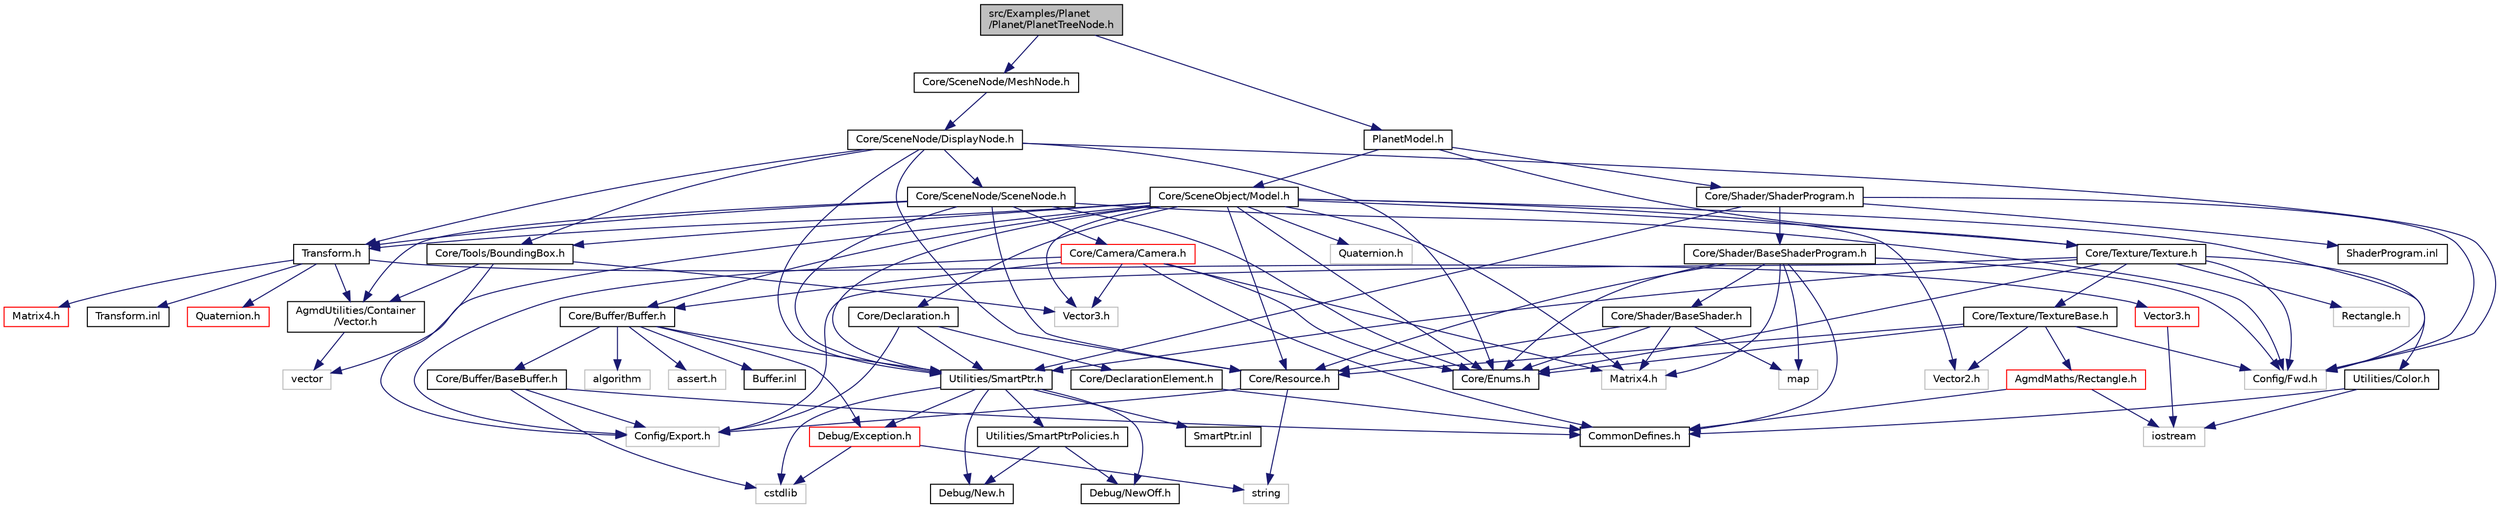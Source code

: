 digraph "src/Examples/Planet/Planet/PlanetTreeNode.h"
{
  edge [fontname="Helvetica",fontsize="10",labelfontname="Helvetica",labelfontsize="10"];
  node [fontname="Helvetica",fontsize="10",shape=record];
  Node1 [label="src/Examples/Planet\l/Planet/PlanetTreeNode.h",height=0.2,width=0.4,color="black", fillcolor="grey75", style="filled" fontcolor="black"];
  Node1 -> Node2 [color="midnightblue",fontsize="10",style="solid",fontname="Helvetica"];
  Node2 [label="Core/SceneNode/MeshNode.h",height=0.2,width=0.4,color="black", fillcolor="white", style="filled",URL="$_mesh_node_8h.html"];
  Node2 -> Node3 [color="midnightblue",fontsize="10",style="solid",fontname="Helvetica"];
  Node3 [label="Core/SceneNode/DisplayNode.h",height=0.2,width=0.4,color="black", fillcolor="white", style="filled",URL="$_display_node_8h.html"];
  Node3 -> Node4 [color="midnightblue",fontsize="10",style="solid",fontname="Helvetica"];
  Node4 [label="Config/Fwd.h",height=0.2,width=0.4,color="grey75", fillcolor="white", style="filled"];
  Node3 -> Node5 [color="midnightblue",fontsize="10",style="solid",fontname="Helvetica"];
  Node5 [label="Core/Resource.h",height=0.2,width=0.4,color="black", fillcolor="white", style="filled",URL="$_resource_8h.html"];
  Node5 -> Node6 [color="midnightblue",fontsize="10",style="solid",fontname="Helvetica"];
  Node6 [label="Config/Export.h",height=0.2,width=0.4,color="grey75", fillcolor="white", style="filled"];
  Node5 -> Node7 [color="midnightblue",fontsize="10",style="solid",fontname="Helvetica"];
  Node7 [label="string",height=0.2,width=0.4,color="grey75", fillcolor="white", style="filled"];
  Node3 -> Node8 [color="midnightblue",fontsize="10",style="solid",fontname="Helvetica"];
  Node8 [label="Core/Enums.h",height=0.2,width=0.4,color="black", fillcolor="white", style="filled",URL="$_enums_8h.html"];
  Node3 -> Node9 [color="midnightblue",fontsize="10",style="solid",fontname="Helvetica"];
  Node9 [label="Utilities/SmartPtr.h",height=0.2,width=0.4,color="black", fillcolor="white", style="filled",URL="$_smart_ptr_8h.html"];
  Node9 -> Node10 [color="midnightblue",fontsize="10",style="solid",fontname="Helvetica"];
  Node10 [label="cstdlib",height=0.2,width=0.4,color="grey75", fillcolor="white", style="filled"];
  Node9 -> Node11 [color="midnightblue",fontsize="10",style="solid",fontname="Helvetica"];
  Node11 [label="Utilities/SmartPtrPolicies.h",height=0.2,width=0.4,color="black", fillcolor="white", style="filled",URL="$_smart_ptr_policies_8h.html"];
  Node11 -> Node12 [color="midnightblue",fontsize="10",style="solid",fontname="Helvetica"];
  Node12 [label="Debug/New.h",height=0.2,width=0.4,color="black", fillcolor="white", style="filled",URL="$_new_8h.html"];
  Node11 -> Node13 [color="midnightblue",fontsize="10",style="solid",fontname="Helvetica"];
  Node13 [label="Debug/NewOff.h",height=0.2,width=0.4,color="black", fillcolor="white", style="filled",URL="$_new_off_8h.html"];
  Node9 -> Node14 [color="midnightblue",fontsize="10",style="solid",fontname="Helvetica"];
  Node14 [label="Debug/Exception.h",height=0.2,width=0.4,color="red", fillcolor="white", style="filled",URL="$_exception_8h.html"];
  Node14 -> Node10 [color="midnightblue",fontsize="10",style="solid",fontname="Helvetica"];
  Node14 -> Node7 [color="midnightblue",fontsize="10",style="solid",fontname="Helvetica"];
  Node9 -> Node12 [color="midnightblue",fontsize="10",style="solid",fontname="Helvetica"];
  Node9 -> Node15 [color="midnightblue",fontsize="10",style="solid",fontname="Helvetica"];
  Node15 [label="SmartPtr.inl",height=0.2,width=0.4,color="black", fillcolor="white", style="filled",URL="$_smart_ptr_8inl.html"];
  Node9 -> Node13 [color="midnightblue",fontsize="10",style="solid",fontname="Helvetica"];
  Node3 -> Node16 [color="midnightblue",fontsize="10",style="solid",fontname="Helvetica"];
  Node16 [label="Transform.h",height=0.2,width=0.4,color="black", fillcolor="white", style="filled",URL="$_transform_8h.html"];
  Node16 -> Node17 [color="midnightblue",fontsize="10",style="solid",fontname="Helvetica"];
  Node17 [label="Vector3.h",height=0.2,width=0.4,color="red", fillcolor="white", style="filled",URL="$_agmd_maths_2_vector3_8h.html"];
  Node17 -> Node18 [color="midnightblue",fontsize="10",style="solid",fontname="Helvetica"];
  Node18 [label="iostream",height=0.2,width=0.4,color="grey75", fillcolor="white", style="filled"];
  Node16 -> Node19 [color="midnightblue",fontsize="10",style="solid",fontname="Helvetica"];
  Node19 [label="Quaternion.h",height=0.2,width=0.4,color="red", fillcolor="white", style="filled",URL="$_agmd_maths_2_quaternion_8h.html"];
  Node16 -> Node20 [color="midnightblue",fontsize="10",style="solid",fontname="Helvetica"];
  Node20 [label="Matrix4.h",height=0.2,width=0.4,color="red", fillcolor="white", style="filled",URL="$_agmd_maths_2_matrix4_8h.html"];
  Node16 -> Node21 [color="midnightblue",fontsize="10",style="solid",fontname="Helvetica"];
  Node21 [label="AgmdUtilities/Container\l/Vector.h",height=0.2,width=0.4,color="black", fillcolor="white", style="filled",URL="$_vector_8h.html"];
  Node21 -> Node22 [color="midnightblue",fontsize="10",style="solid",fontname="Helvetica"];
  Node22 [label="vector",height=0.2,width=0.4,color="grey75", fillcolor="white", style="filled"];
  Node16 -> Node23 [color="midnightblue",fontsize="10",style="solid",fontname="Helvetica"];
  Node23 [label="Transform.inl",height=0.2,width=0.4,color="black", fillcolor="white", style="filled",URL="$_transform_8inl.html"];
  Node3 -> Node24 [color="midnightblue",fontsize="10",style="solid",fontname="Helvetica"];
  Node24 [label="Core/SceneNode/SceneNode.h",height=0.2,width=0.4,color="black", fillcolor="white", style="filled",URL="$_scene_node_8h.html"];
  Node24 -> Node4 [color="midnightblue",fontsize="10",style="solid",fontname="Helvetica"];
  Node24 -> Node5 [color="midnightblue",fontsize="10",style="solid",fontname="Helvetica"];
  Node24 -> Node8 [color="midnightblue",fontsize="10",style="solid",fontname="Helvetica"];
  Node24 -> Node25 [color="midnightblue",fontsize="10",style="solid",fontname="Helvetica"];
  Node25 [label="Core/Camera/Camera.h",height=0.2,width=0.4,color="red", fillcolor="white", style="filled",URL="$_camera_8h.html"];
  Node25 -> Node6 [color="midnightblue",fontsize="10",style="solid",fontname="Helvetica"];
  Node25 -> Node26 [color="midnightblue",fontsize="10",style="solid",fontname="Helvetica"];
  Node26 [label="Core/Buffer/Buffer.h",height=0.2,width=0.4,color="black", fillcolor="white", style="filled",URL="$_buffer_8h.html"];
  Node26 -> Node27 [color="midnightblue",fontsize="10",style="solid",fontname="Helvetica"];
  Node27 [label="Core/Buffer/BaseBuffer.h",height=0.2,width=0.4,color="black", fillcolor="white", style="filled",URL="$_base_buffer_8h.html"];
  Node27 -> Node6 [color="midnightblue",fontsize="10",style="solid",fontname="Helvetica"];
  Node27 -> Node28 [color="midnightblue",fontsize="10",style="solid",fontname="Helvetica"];
  Node28 [label="CommonDefines.h",height=0.2,width=0.4,color="black", fillcolor="white", style="filled",URL="$_common_defines_8h.html"];
  Node27 -> Node10 [color="midnightblue",fontsize="10",style="solid",fontname="Helvetica"];
  Node26 -> Node9 [color="midnightblue",fontsize="10",style="solid",fontname="Helvetica"];
  Node26 -> Node14 [color="midnightblue",fontsize="10",style="solid",fontname="Helvetica"];
  Node26 -> Node29 [color="midnightblue",fontsize="10",style="solid",fontname="Helvetica"];
  Node29 [label="algorithm",height=0.2,width=0.4,color="grey75", fillcolor="white", style="filled"];
  Node26 -> Node30 [color="midnightblue",fontsize="10",style="solid",fontname="Helvetica"];
  Node30 [label="assert.h",height=0.2,width=0.4,color="grey75", fillcolor="white", style="filled"];
  Node26 -> Node31 [color="midnightblue",fontsize="10",style="solid",fontname="Helvetica"];
  Node31 [label="Buffer.inl",height=0.2,width=0.4,color="black", fillcolor="white", style="filled",URL="$_buffer_8inl.html"];
  Node25 -> Node8 [color="midnightblue",fontsize="10",style="solid",fontname="Helvetica"];
  Node25 -> Node32 [color="midnightblue",fontsize="10",style="solid",fontname="Helvetica"];
  Node32 [label="Vector3.h",height=0.2,width=0.4,color="grey75", fillcolor="white", style="filled"];
  Node25 -> Node33 [color="midnightblue",fontsize="10",style="solid",fontname="Helvetica"];
  Node33 [label="Matrix4.h",height=0.2,width=0.4,color="grey75", fillcolor="white", style="filled"];
  Node25 -> Node28 [color="midnightblue",fontsize="10",style="solid",fontname="Helvetica"];
  Node24 -> Node9 [color="midnightblue",fontsize="10",style="solid",fontname="Helvetica"];
  Node24 -> Node16 [color="midnightblue",fontsize="10",style="solid",fontname="Helvetica"];
  Node24 -> Node21 [color="midnightblue",fontsize="10",style="solid",fontname="Helvetica"];
  Node3 -> Node34 [color="midnightblue",fontsize="10",style="solid",fontname="Helvetica"];
  Node34 [label="Core/Tools/BoundingBox.h",height=0.2,width=0.4,color="black", fillcolor="white", style="filled",URL="$_bounding_box_8h.html"];
  Node34 -> Node32 [color="midnightblue",fontsize="10",style="solid",fontname="Helvetica"];
  Node34 -> Node6 [color="midnightblue",fontsize="10",style="solid",fontname="Helvetica"];
  Node34 -> Node21 [color="midnightblue",fontsize="10",style="solid",fontname="Helvetica"];
  Node1 -> Node35 [color="midnightblue",fontsize="10",style="solid",fontname="Helvetica"];
  Node35 [label="PlanetModel.h",height=0.2,width=0.4,color="black", fillcolor="white", style="filled",URL="$_planet_model_8h.html"];
  Node35 -> Node36 [color="midnightblue",fontsize="10",style="solid",fontname="Helvetica"];
  Node36 [label="Core/SceneObject/Model.h",height=0.2,width=0.4,color="black", fillcolor="white", style="filled",URL="$_model_8h.html"];
  Node36 -> Node4 [color="midnightblue",fontsize="10",style="solid",fontname="Helvetica"];
  Node36 -> Node5 [color="midnightblue",fontsize="10",style="solid",fontname="Helvetica"];
  Node36 -> Node26 [color="midnightblue",fontsize="10",style="solid",fontname="Helvetica"];
  Node36 -> Node37 [color="midnightblue",fontsize="10",style="solid",fontname="Helvetica"];
  Node37 [label="Core/Declaration.h",height=0.2,width=0.4,color="black", fillcolor="white", style="filled",URL="$_declaration_8h.html"];
  Node37 -> Node6 [color="midnightblue",fontsize="10",style="solid",fontname="Helvetica"];
  Node37 -> Node38 [color="midnightblue",fontsize="10",style="solid",fontname="Helvetica"];
  Node38 [label="Core/DeclarationElement.h",height=0.2,width=0.4,color="black", fillcolor="white", style="filled",URL="$_declaration_element_8h.html"];
  Node38 -> Node28 [color="midnightblue",fontsize="10",style="solid",fontname="Helvetica"];
  Node37 -> Node9 [color="midnightblue",fontsize="10",style="solid",fontname="Helvetica"];
  Node36 -> Node39 [color="midnightblue",fontsize="10",style="solid",fontname="Helvetica"];
  Node39 [label="Core/Texture/Texture.h",height=0.2,width=0.4,color="black", fillcolor="white", style="filled",URL="$_texture_8h.html"];
  Node39 -> Node4 [color="midnightblue",fontsize="10",style="solid",fontname="Helvetica"];
  Node39 -> Node6 [color="midnightblue",fontsize="10",style="solid",fontname="Helvetica"];
  Node39 -> Node8 [color="midnightblue",fontsize="10",style="solid",fontname="Helvetica"];
  Node39 -> Node40 [color="midnightblue",fontsize="10",style="solid",fontname="Helvetica"];
  Node40 [label="Core/Texture/TextureBase.h",height=0.2,width=0.4,color="black", fillcolor="white", style="filled",URL="$_texture_base_8h.html"];
  Node40 -> Node4 [color="midnightblue",fontsize="10",style="solid",fontname="Helvetica"];
  Node40 -> Node41 [color="midnightblue",fontsize="10",style="solid",fontname="Helvetica"];
  Node41 [label="Vector2.h",height=0.2,width=0.4,color="grey75", fillcolor="white", style="filled"];
  Node40 -> Node8 [color="midnightblue",fontsize="10",style="solid",fontname="Helvetica"];
  Node40 -> Node5 [color="midnightblue",fontsize="10",style="solid",fontname="Helvetica"];
  Node40 -> Node42 [color="midnightblue",fontsize="10",style="solid",fontname="Helvetica"];
  Node42 [label="AgmdMaths/Rectangle.h",height=0.2,width=0.4,color="red", fillcolor="white", style="filled",URL="$_agmd_maths_2_rectangle_8h.html"];
  Node42 -> Node18 [color="midnightblue",fontsize="10",style="solid",fontname="Helvetica"];
  Node42 -> Node28 [color="midnightblue",fontsize="10",style="solid",fontname="Helvetica"];
  Node39 -> Node43 [color="midnightblue",fontsize="10",style="solid",fontname="Helvetica"];
  Node43 [label="Rectangle.h",height=0.2,width=0.4,color="grey75", fillcolor="white", style="filled"];
  Node39 -> Node9 [color="midnightblue",fontsize="10",style="solid",fontname="Helvetica"];
  Node39 -> Node44 [color="midnightblue",fontsize="10",style="solid",fontname="Helvetica"];
  Node44 [label="Utilities/Color.h",height=0.2,width=0.4,color="black", fillcolor="white", style="filled",URL="$_color_8h.html"];
  Node44 -> Node28 [color="midnightblue",fontsize="10",style="solid",fontname="Helvetica"];
  Node44 -> Node18 [color="midnightblue",fontsize="10",style="solid",fontname="Helvetica"];
  Node36 -> Node8 [color="midnightblue",fontsize="10",style="solid",fontname="Helvetica"];
  Node36 -> Node9 [color="midnightblue",fontsize="10",style="solid",fontname="Helvetica"];
  Node36 -> Node41 [color="midnightblue",fontsize="10",style="solid",fontname="Helvetica"];
  Node36 -> Node32 [color="midnightblue",fontsize="10",style="solid",fontname="Helvetica"];
  Node36 -> Node33 [color="midnightblue",fontsize="10",style="solid",fontname="Helvetica"];
  Node36 -> Node45 [color="midnightblue",fontsize="10",style="solid",fontname="Helvetica"];
  Node45 [label="Quaternion.h",height=0.2,width=0.4,color="grey75", fillcolor="white", style="filled"];
  Node36 -> Node16 [color="midnightblue",fontsize="10",style="solid",fontname="Helvetica"];
  Node36 -> Node34 [color="midnightblue",fontsize="10",style="solid",fontname="Helvetica"];
  Node36 -> Node22 [color="midnightblue",fontsize="10",style="solid",fontname="Helvetica"];
  Node35 -> Node39 [color="midnightblue",fontsize="10",style="solid",fontname="Helvetica"];
  Node35 -> Node46 [color="midnightblue",fontsize="10",style="solid",fontname="Helvetica"];
  Node46 [label="Core/Shader/ShaderProgram.h",height=0.2,width=0.4,color="black", fillcolor="white", style="filled",URL="$_shader_program_8h.html"];
  Node46 -> Node4 [color="midnightblue",fontsize="10",style="solid",fontname="Helvetica"];
  Node46 -> Node47 [color="midnightblue",fontsize="10",style="solid",fontname="Helvetica"];
  Node47 [label="Core/Shader/BaseShaderProgram.h",height=0.2,width=0.4,color="black", fillcolor="white", style="filled",URL="$_base_shader_program_8h.html"];
  Node47 -> Node4 [color="midnightblue",fontsize="10",style="solid",fontname="Helvetica"];
  Node47 -> Node8 [color="midnightblue",fontsize="10",style="solid",fontname="Helvetica"];
  Node47 -> Node48 [color="midnightblue",fontsize="10",style="solid",fontname="Helvetica"];
  Node48 [label="Core/Shader/BaseShader.h",height=0.2,width=0.4,color="black", fillcolor="white", style="filled",URL="$_base_shader_8h.html"];
  Node48 -> Node8 [color="midnightblue",fontsize="10",style="solid",fontname="Helvetica"];
  Node48 -> Node5 [color="midnightblue",fontsize="10",style="solid",fontname="Helvetica"];
  Node48 -> Node33 [color="midnightblue",fontsize="10",style="solid",fontname="Helvetica"];
  Node48 -> Node49 [color="midnightblue",fontsize="10",style="solid",fontname="Helvetica"];
  Node49 [label="map",height=0.2,width=0.4,color="grey75", fillcolor="white", style="filled"];
  Node47 -> Node5 [color="midnightblue",fontsize="10",style="solid",fontname="Helvetica"];
  Node47 -> Node33 [color="midnightblue",fontsize="10",style="solid",fontname="Helvetica"];
  Node47 -> Node28 [color="midnightblue",fontsize="10",style="solid",fontname="Helvetica"];
  Node47 -> Node49 [color="midnightblue",fontsize="10",style="solid",fontname="Helvetica"];
  Node46 -> Node9 [color="midnightblue",fontsize="10",style="solid",fontname="Helvetica"];
  Node46 -> Node50 [color="midnightblue",fontsize="10",style="solid",fontname="Helvetica"];
  Node50 [label="ShaderProgram.inl",height=0.2,width=0.4,color="black", fillcolor="white", style="filled",URL="$_shader_program_8inl.html"];
}
